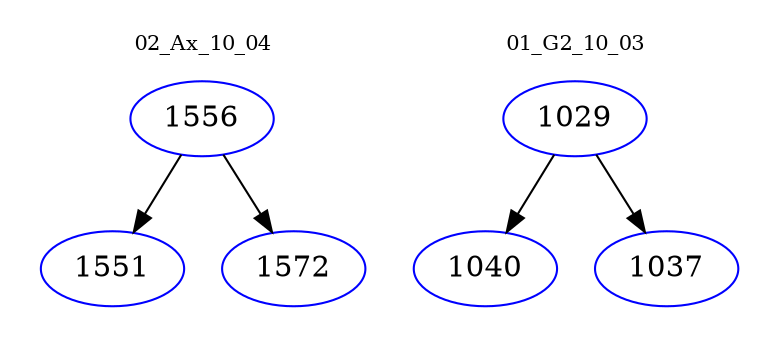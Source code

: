 digraph{
subgraph cluster_0 {
color = white
label = "02_Ax_10_04";
fontsize=10;
T0_1556 [label="1556", color="blue"]
T0_1556 -> T0_1551 [color="black"]
T0_1551 [label="1551", color="blue"]
T0_1556 -> T0_1572 [color="black"]
T0_1572 [label="1572", color="blue"]
}
subgraph cluster_1 {
color = white
label = "01_G2_10_03";
fontsize=10;
T1_1029 [label="1029", color="blue"]
T1_1029 -> T1_1040 [color="black"]
T1_1040 [label="1040", color="blue"]
T1_1029 -> T1_1037 [color="black"]
T1_1037 [label="1037", color="blue"]
}
}
